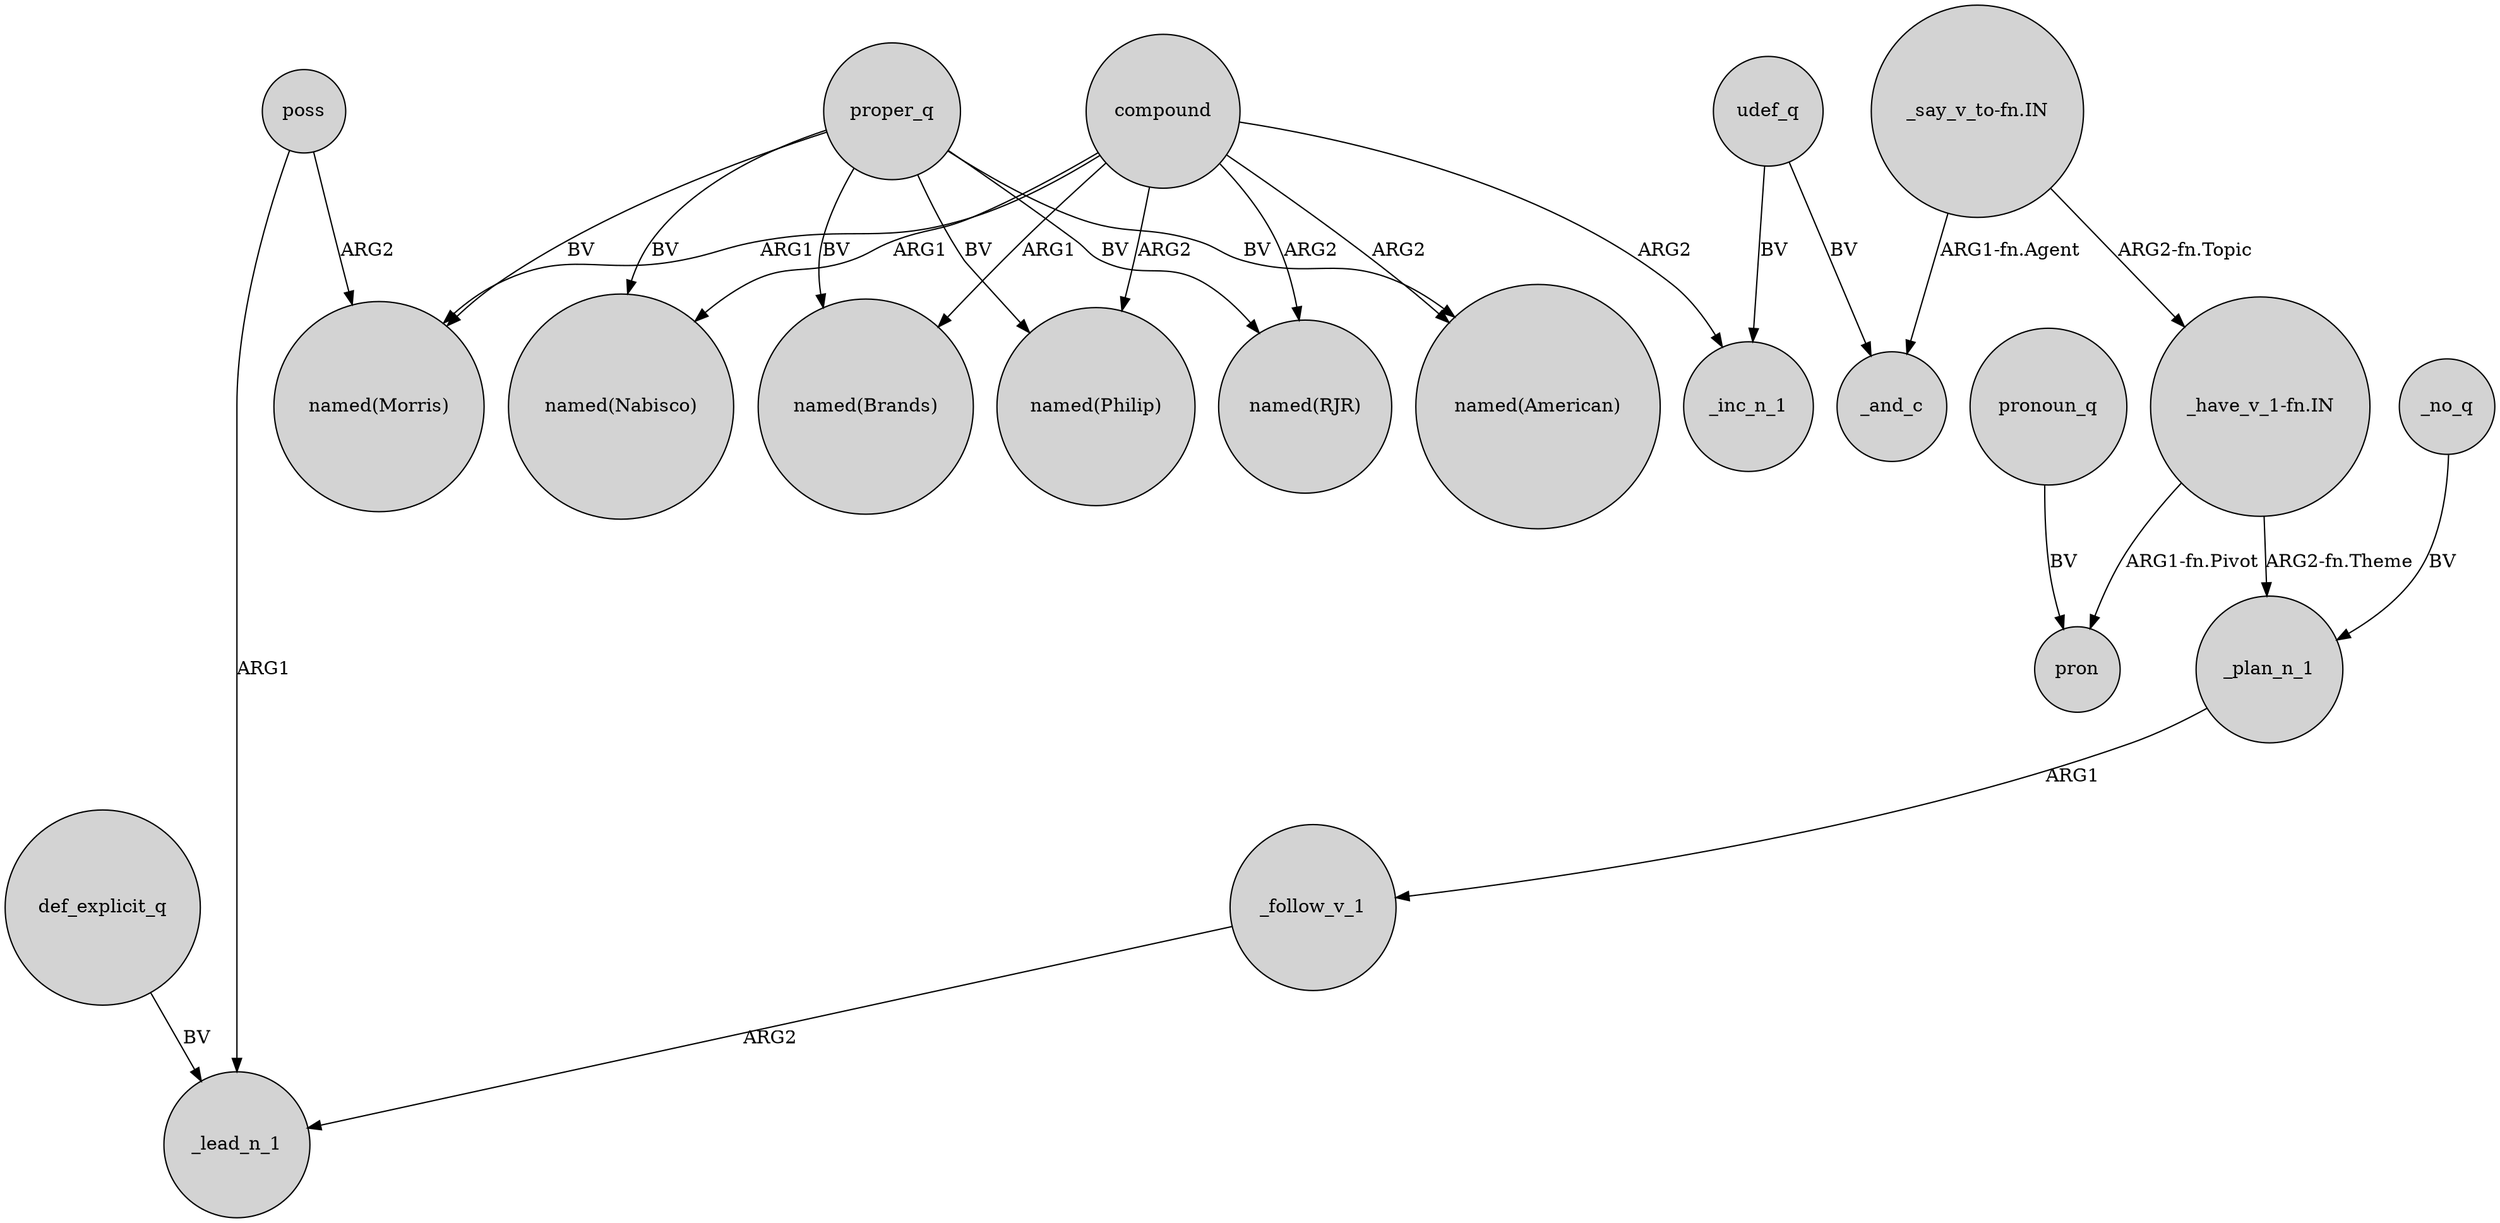 digraph {
	node [shape=circle style=filled]
	"_have_v_1-fn.IN" -> _plan_n_1 [label="ARG2-fn.Theme"]
	compound -> "named(Brands)" [label=ARG1]
	udef_q -> _inc_n_1 [label=BV]
	"_say_v_to-fn.IN" -> _and_c [label="ARG1-fn.Agent"]
	_follow_v_1 -> _lead_n_1 [label=ARG2]
	proper_q -> "named(American)" [label=BV]
	_plan_n_1 -> _follow_v_1 [label=ARG1]
	proper_q -> "named(RJR)" [label=BV]
	compound -> "named(Philip)" [label=ARG2]
	def_explicit_q -> _lead_n_1 [label=BV]
	proper_q -> "named(Philip)" [label=BV]
	"_have_v_1-fn.IN" -> pron [label="ARG1-fn.Pivot"]
	compound -> "named(American)" [label=ARG2]
	compound -> "named(RJR)" [label=ARG2]
	compound -> "named(Morris)" [label=ARG1]
	_no_q -> _plan_n_1 [label=BV]
	pronoun_q -> pron [label=BV]
	proper_q -> "named(Morris)" [label=BV]
	compound -> "named(Nabisco)" [label=ARG1]
	poss -> _lead_n_1 [label=ARG1]
	"_say_v_to-fn.IN" -> "_have_v_1-fn.IN" [label="ARG2-fn.Topic"]
	poss -> "named(Morris)" [label=ARG2]
	udef_q -> _and_c [label=BV]
	proper_q -> "named(Nabisco)" [label=BV]
	compound -> _inc_n_1 [label=ARG2]
	proper_q -> "named(Brands)" [label=BV]
}
